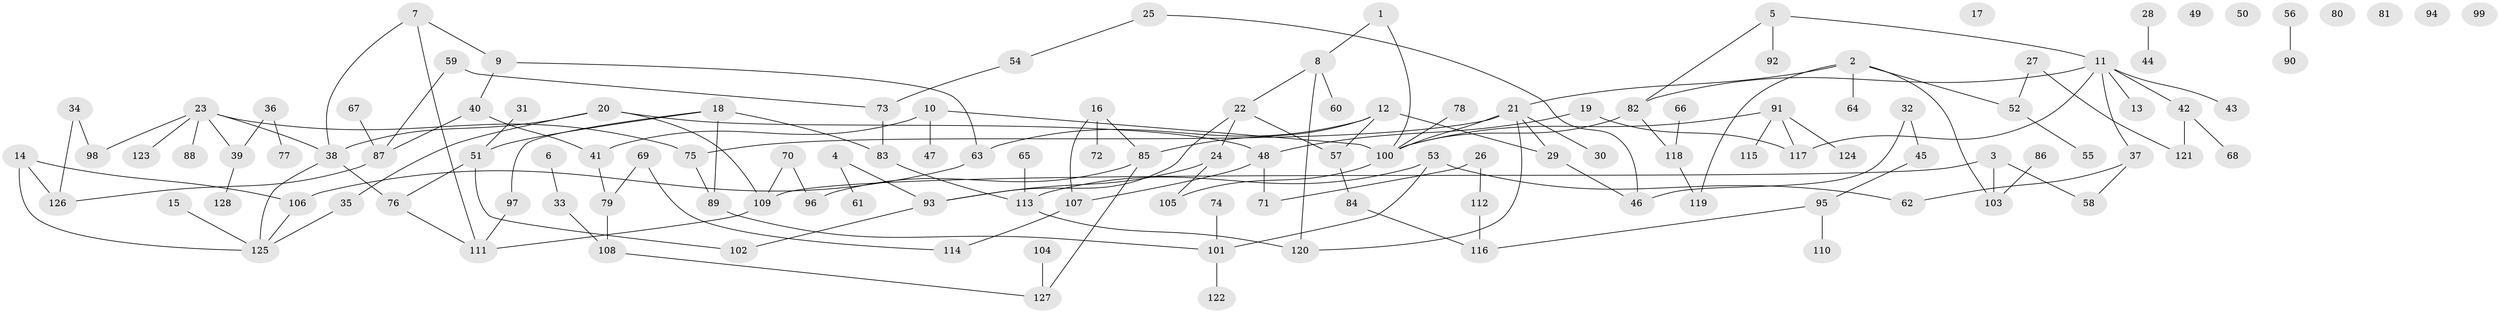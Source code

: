 // Generated by graph-tools (version 1.1) at 2025/39/03/09/25 04:39:48]
// undirected, 128 vertices, 152 edges
graph export_dot {
graph [start="1"]
  node [color=gray90,style=filled];
  1;
  2;
  3;
  4;
  5;
  6;
  7;
  8;
  9;
  10;
  11;
  12;
  13;
  14;
  15;
  16;
  17;
  18;
  19;
  20;
  21;
  22;
  23;
  24;
  25;
  26;
  27;
  28;
  29;
  30;
  31;
  32;
  33;
  34;
  35;
  36;
  37;
  38;
  39;
  40;
  41;
  42;
  43;
  44;
  45;
  46;
  47;
  48;
  49;
  50;
  51;
  52;
  53;
  54;
  55;
  56;
  57;
  58;
  59;
  60;
  61;
  62;
  63;
  64;
  65;
  66;
  67;
  68;
  69;
  70;
  71;
  72;
  73;
  74;
  75;
  76;
  77;
  78;
  79;
  80;
  81;
  82;
  83;
  84;
  85;
  86;
  87;
  88;
  89;
  90;
  91;
  92;
  93;
  94;
  95;
  96;
  97;
  98;
  99;
  100;
  101;
  102;
  103;
  104;
  105;
  106;
  107;
  108;
  109;
  110;
  111;
  112;
  113;
  114;
  115;
  116;
  117;
  118;
  119;
  120;
  121;
  122;
  123;
  124;
  125;
  126;
  127;
  128;
  1 -- 8;
  1 -- 100;
  2 -- 21;
  2 -- 52;
  2 -- 64;
  2 -- 103;
  2 -- 119;
  3 -- 58;
  3 -- 103;
  3 -- 109;
  4 -- 61;
  4 -- 93;
  5 -- 11;
  5 -- 82;
  5 -- 92;
  6 -- 33;
  7 -- 9;
  7 -- 38;
  7 -- 111;
  8 -- 22;
  8 -- 60;
  8 -- 120;
  9 -- 40;
  9 -- 63;
  10 -- 41;
  10 -- 47;
  10 -- 100;
  11 -- 13;
  11 -- 37;
  11 -- 42;
  11 -- 43;
  11 -- 82;
  11 -- 117;
  12 -- 29;
  12 -- 57;
  12 -- 63;
  12 -- 85;
  14 -- 106;
  14 -- 125;
  14 -- 126;
  15 -- 125;
  16 -- 72;
  16 -- 85;
  16 -- 107;
  18 -- 51;
  18 -- 83;
  18 -- 89;
  18 -- 97;
  19 -- 48;
  19 -- 117;
  20 -- 35;
  20 -- 38;
  20 -- 48;
  20 -- 109;
  21 -- 29;
  21 -- 30;
  21 -- 75;
  21 -- 100;
  21 -- 120;
  22 -- 24;
  22 -- 57;
  22 -- 93;
  23 -- 38;
  23 -- 39;
  23 -- 75;
  23 -- 88;
  23 -- 98;
  23 -- 123;
  24 -- 93;
  24 -- 105;
  25 -- 46;
  25 -- 54;
  26 -- 71;
  26 -- 112;
  27 -- 52;
  27 -- 121;
  28 -- 44;
  29 -- 46;
  31 -- 51;
  32 -- 45;
  32 -- 46;
  33 -- 108;
  34 -- 98;
  34 -- 126;
  35 -- 125;
  36 -- 39;
  36 -- 77;
  37 -- 58;
  37 -- 62;
  38 -- 76;
  38 -- 125;
  39 -- 128;
  40 -- 41;
  40 -- 87;
  41 -- 79;
  42 -- 68;
  42 -- 121;
  45 -- 95;
  48 -- 71;
  48 -- 107;
  51 -- 76;
  51 -- 102;
  52 -- 55;
  53 -- 62;
  53 -- 101;
  53 -- 113;
  54 -- 73;
  56 -- 90;
  57 -- 84;
  59 -- 73;
  59 -- 87;
  63 -- 106;
  65 -- 113;
  66 -- 118;
  67 -- 87;
  69 -- 79;
  69 -- 114;
  70 -- 96;
  70 -- 109;
  73 -- 83;
  74 -- 101;
  75 -- 89;
  76 -- 111;
  78 -- 100;
  79 -- 108;
  82 -- 100;
  82 -- 118;
  83 -- 113;
  84 -- 116;
  85 -- 96;
  85 -- 127;
  86 -- 103;
  87 -- 126;
  89 -- 101;
  91 -- 100;
  91 -- 115;
  91 -- 117;
  91 -- 124;
  93 -- 102;
  95 -- 110;
  95 -- 116;
  97 -- 111;
  100 -- 105;
  101 -- 122;
  104 -- 127;
  106 -- 125;
  107 -- 114;
  108 -- 127;
  109 -- 111;
  112 -- 116;
  113 -- 120;
  118 -- 119;
}
